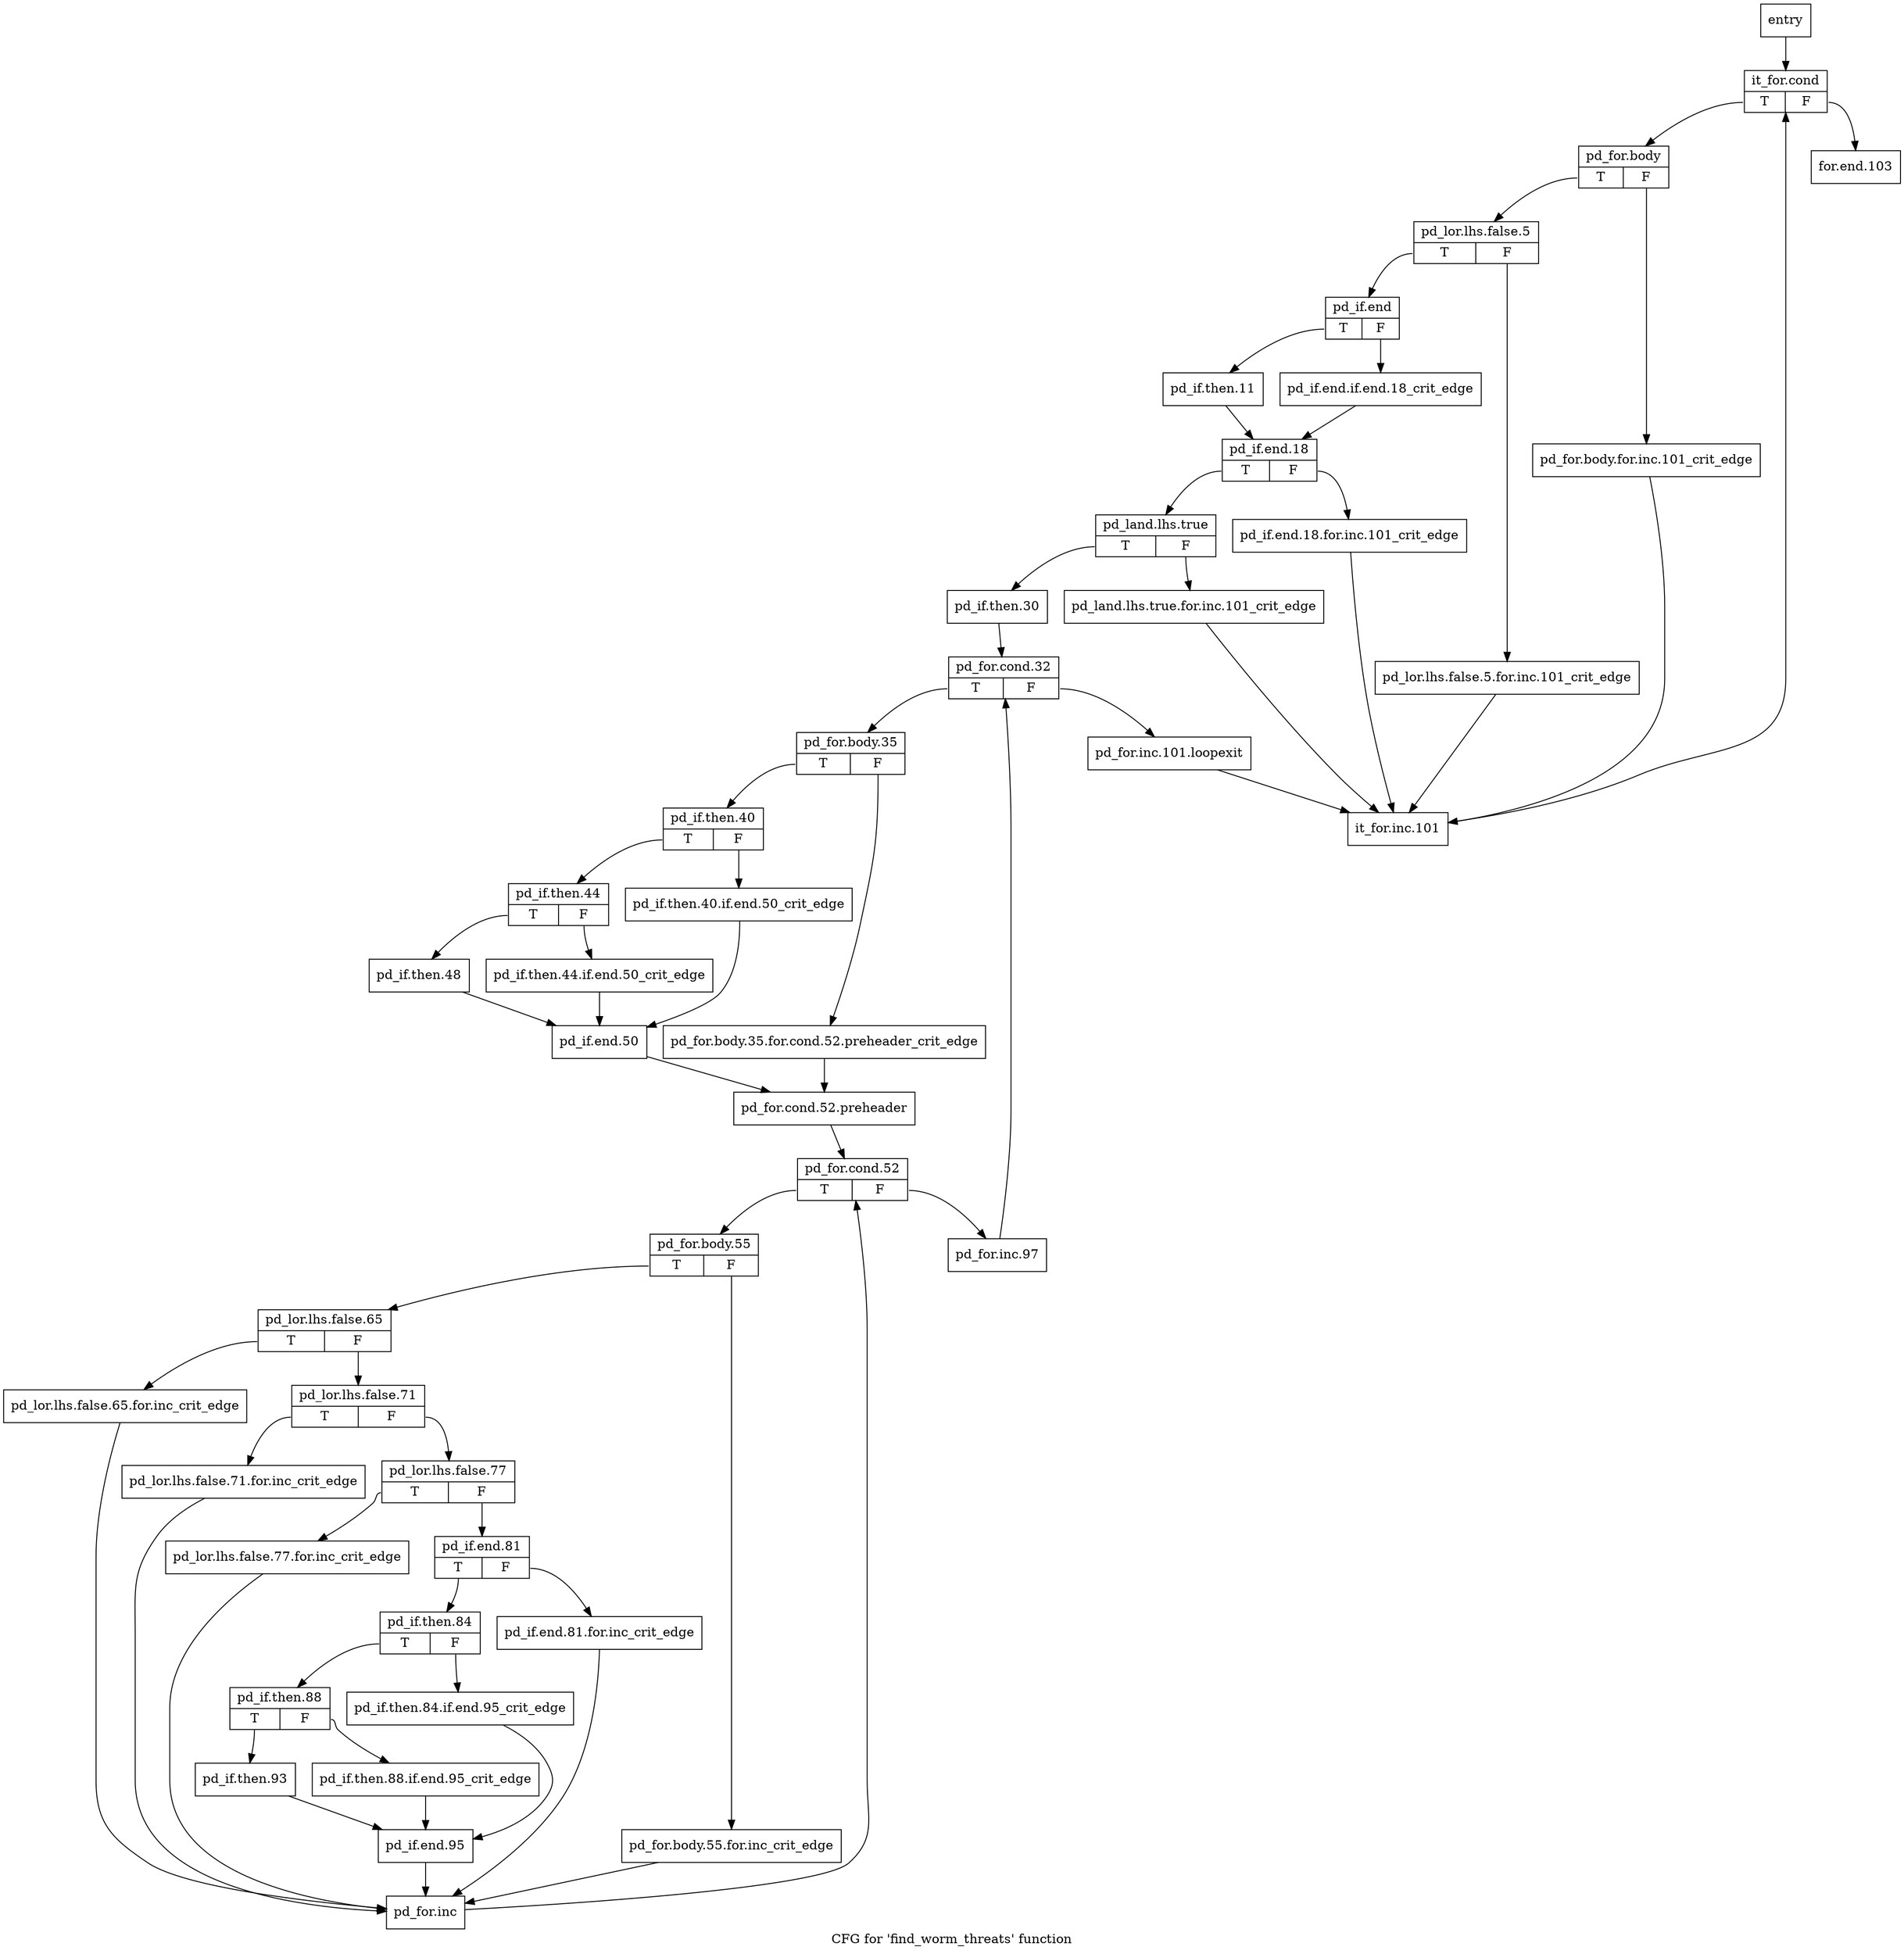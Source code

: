 digraph "CFG for 'find_worm_threats' function" {
	label="CFG for 'find_worm_threats' function";

	Node0x36323b0 [shape=record,label="{entry}"];
	Node0x36323b0 -> Node0x36329f0;
	Node0x36329f0 [shape=record,label="{it_for.cond|{<s0>T|<s1>F}}"];
	Node0x36329f0:s0 -> Node0x3632a40;
	Node0x36329f0:s1 -> Node0x36337b0;
	Node0x3632a40 [shape=record,label="{pd_for.body|{<s0>T|<s1>F}}"];
	Node0x3632a40:s0 -> Node0x3632ae0;
	Node0x3632a40:s1 -> Node0x3632a90;
	Node0x3632a90 [shape=record,label="{pd_for.body.for.inc.101_crit_edge}"];
	Node0x3632a90 -> Node0x3633760;
	Node0x3632ae0 [shape=record,label="{pd_lor.lhs.false.5|{<s0>T|<s1>F}}"];
	Node0x3632ae0:s0 -> Node0x3632b80;
	Node0x3632ae0:s1 -> Node0x3632b30;
	Node0x3632b30 [shape=record,label="{pd_lor.lhs.false.5.for.inc.101_crit_edge}"];
	Node0x3632b30 -> Node0x3633760;
	Node0x3632b80 [shape=record,label="{pd_if.end|{<s0>T|<s1>F}}"];
	Node0x3632b80:s0 -> Node0x3632c20;
	Node0x3632b80:s1 -> Node0x3632bd0;
	Node0x3632bd0 [shape=record,label="{pd_if.end.if.end.18_crit_edge}"];
	Node0x3632bd0 -> Node0x3632c70;
	Node0x3632c20 [shape=record,label="{pd_if.then.11}"];
	Node0x3632c20 -> Node0x3632c70;
	Node0x3632c70 [shape=record,label="{pd_if.end.18|{<s0>T|<s1>F}}"];
	Node0x3632c70:s0 -> Node0x3632d10;
	Node0x3632c70:s1 -> Node0x3632cc0;
	Node0x3632cc0 [shape=record,label="{pd_if.end.18.for.inc.101_crit_edge}"];
	Node0x3632cc0 -> Node0x3633760;
	Node0x3632d10 [shape=record,label="{pd_land.lhs.true|{<s0>T|<s1>F}}"];
	Node0x3632d10:s0 -> Node0x3632db0;
	Node0x3632d10:s1 -> Node0x3632d60;
	Node0x3632d60 [shape=record,label="{pd_land.lhs.true.for.inc.101_crit_edge}"];
	Node0x3632d60 -> Node0x3633760;
	Node0x3632db0 [shape=record,label="{pd_if.then.30}"];
	Node0x3632db0 -> Node0x3632e00;
	Node0x3632e00 [shape=record,label="{pd_for.cond.32|{<s0>T|<s1>F}}"];
	Node0x3632e00:s0 -> Node0x3632e50;
	Node0x3632e00:s1 -> Node0x3633710;
	Node0x3632e50 [shape=record,label="{pd_for.body.35|{<s0>T|<s1>F}}"];
	Node0x3632e50:s0 -> Node0x3632ef0;
	Node0x3632e50:s1 -> Node0x3632ea0;
	Node0x3632ea0 [shape=record,label="{pd_for.body.35.for.cond.52.preheader_crit_edge}"];
	Node0x3632ea0 -> Node0x36330d0;
	Node0x3632ef0 [shape=record,label="{pd_if.then.40|{<s0>T|<s1>F}}"];
	Node0x3632ef0:s0 -> Node0x3632f90;
	Node0x3632ef0:s1 -> Node0x3632f40;
	Node0x3632f40 [shape=record,label="{pd_if.then.40.if.end.50_crit_edge}"];
	Node0x3632f40 -> Node0x3633080;
	Node0x3632f90 [shape=record,label="{pd_if.then.44|{<s0>T|<s1>F}}"];
	Node0x3632f90:s0 -> Node0x3633030;
	Node0x3632f90:s1 -> Node0x3632fe0;
	Node0x3632fe0 [shape=record,label="{pd_if.then.44.if.end.50_crit_edge}"];
	Node0x3632fe0 -> Node0x3633080;
	Node0x3633030 [shape=record,label="{pd_if.then.48}"];
	Node0x3633030 -> Node0x3633080;
	Node0x3633080 [shape=record,label="{pd_if.end.50}"];
	Node0x3633080 -> Node0x36330d0;
	Node0x36330d0 [shape=record,label="{pd_for.cond.52.preheader}"];
	Node0x36330d0 -> Node0x3633120;
	Node0x3633120 [shape=record,label="{pd_for.cond.52|{<s0>T|<s1>F}}"];
	Node0x3633120:s0 -> Node0x3633170;
	Node0x3633120:s1 -> Node0x36336c0;
	Node0x3633170 [shape=record,label="{pd_for.body.55|{<s0>T|<s1>F}}"];
	Node0x3633170:s0 -> Node0x3633210;
	Node0x3633170:s1 -> Node0x36331c0;
	Node0x36331c0 [shape=record,label="{pd_for.body.55.for.inc_crit_edge}"];
	Node0x36331c0 -> Node0x3633670;
	Node0x3633210 [shape=record,label="{pd_lor.lhs.false.65|{<s0>T|<s1>F}}"];
	Node0x3633210:s0 -> Node0x3633260;
	Node0x3633210:s1 -> Node0x36332b0;
	Node0x3633260 [shape=record,label="{pd_lor.lhs.false.65.for.inc_crit_edge}"];
	Node0x3633260 -> Node0x3633670;
	Node0x36332b0 [shape=record,label="{pd_lor.lhs.false.71|{<s0>T|<s1>F}}"];
	Node0x36332b0:s0 -> Node0x3633300;
	Node0x36332b0:s1 -> Node0x3633350;
	Node0x3633300 [shape=record,label="{pd_lor.lhs.false.71.for.inc_crit_edge}"];
	Node0x3633300 -> Node0x3633670;
	Node0x3633350 [shape=record,label="{pd_lor.lhs.false.77|{<s0>T|<s1>F}}"];
	Node0x3633350:s0 -> Node0x36333a0;
	Node0x3633350:s1 -> Node0x36333f0;
	Node0x36333a0 [shape=record,label="{pd_lor.lhs.false.77.for.inc_crit_edge}"];
	Node0x36333a0 -> Node0x3633670;
	Node0x36333f0 [shape=record,label="{pd_if.end.81|{<s0>T|<s1>F}}"];
	Node0x36333f0:s0 -> Node0x3633490;
	Node0x36333f0:s1 -> Node0x3633440;
	Node0x3633440 [shape=record,label="{pd_if.end.81.for.inc_crit_edge}"];
	Node0x3633440 -> Node0x3633670;
	Node0x3633490 [shape=record,label="{pd_if.then.84|{<s0>T|<s1>F}}"];
	Node0x3633490:s0 -> Node0x3633530;
	Node0x3633490:s1 -> Node0x36334e0;
	Node0x36334e0 [shape=record,label="{pd_if.then.84.if.end.95_crit_edge}"];
	Node0x36334e0 -> Node0x3633620;
	Node0x3633530 [shape=record,label="{pd_if.then.88|{<s0>T|<s1>F}}"];
	Node0x3633530:s0 -> Node0x36335d0;
	Node0x3633530:s1 -> Node0x3633580;
	Node0x3633580 [shape=record,label="{pd_if.then.88.if.end.95_crit_edge}"];
	Node0x3633580 -> Node0x3633620;
	Node0x36335d0 [shape=record,label="{pd_if.then.93}"];
	Node0x36335d0 -> Node0x3633620;
	Node0x3633620 [shape=record,label="{pd_if.end.95}"];
	Node0x3633620 -> Node0x3633670;
	Node0x3633670 [shape=record,label="{pd_for.inc}"];
	Node0x3633670 -> Node0x3633120;
	Node0x36336c0 [shape=record,label="{pd_for.inc.97}"];
	Node0x36336c0 -> Node0x3632e00;
	Node0x3633710 [shape=record,label="{pd_for.inc.101.loopexit}"];
	Node0x3633710 -> Node0x3633760;
	Node0x3633760 [shape=record,label="{it_for.inc.101}"];
	Node0x3633760 -> Node0x36329f0;
	Node0x36337b0 [shape=record,label="{for.end.103}"];
}
